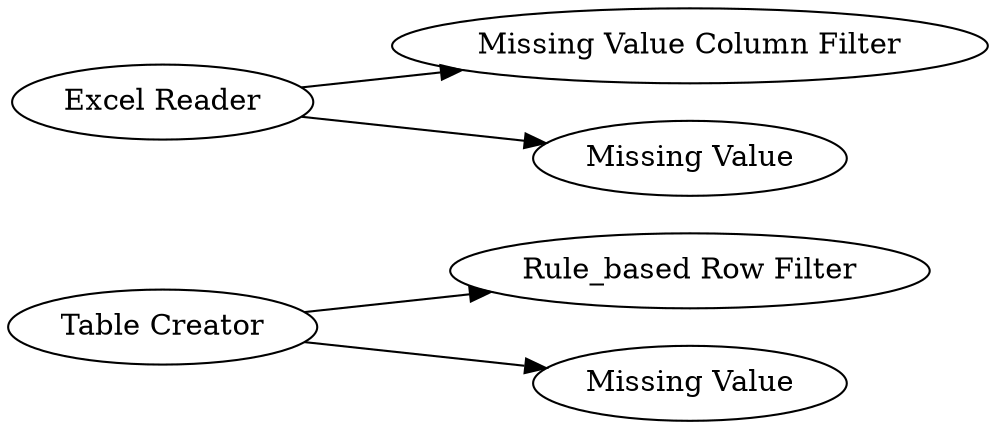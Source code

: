 digraph {
	9 -> 31
	9 -> 6
	28 -> 30
	28 -> 29
	29 [label="Missing Value"]
	28 [label="Excel Reader"]
	9 [label="Table Creator"]
	31 [label="Rule_based Row Filter"]
	6 [label="Missing Value"]
	30 [label="Missing Value Column Filter"]
	rankdir=LR
}
